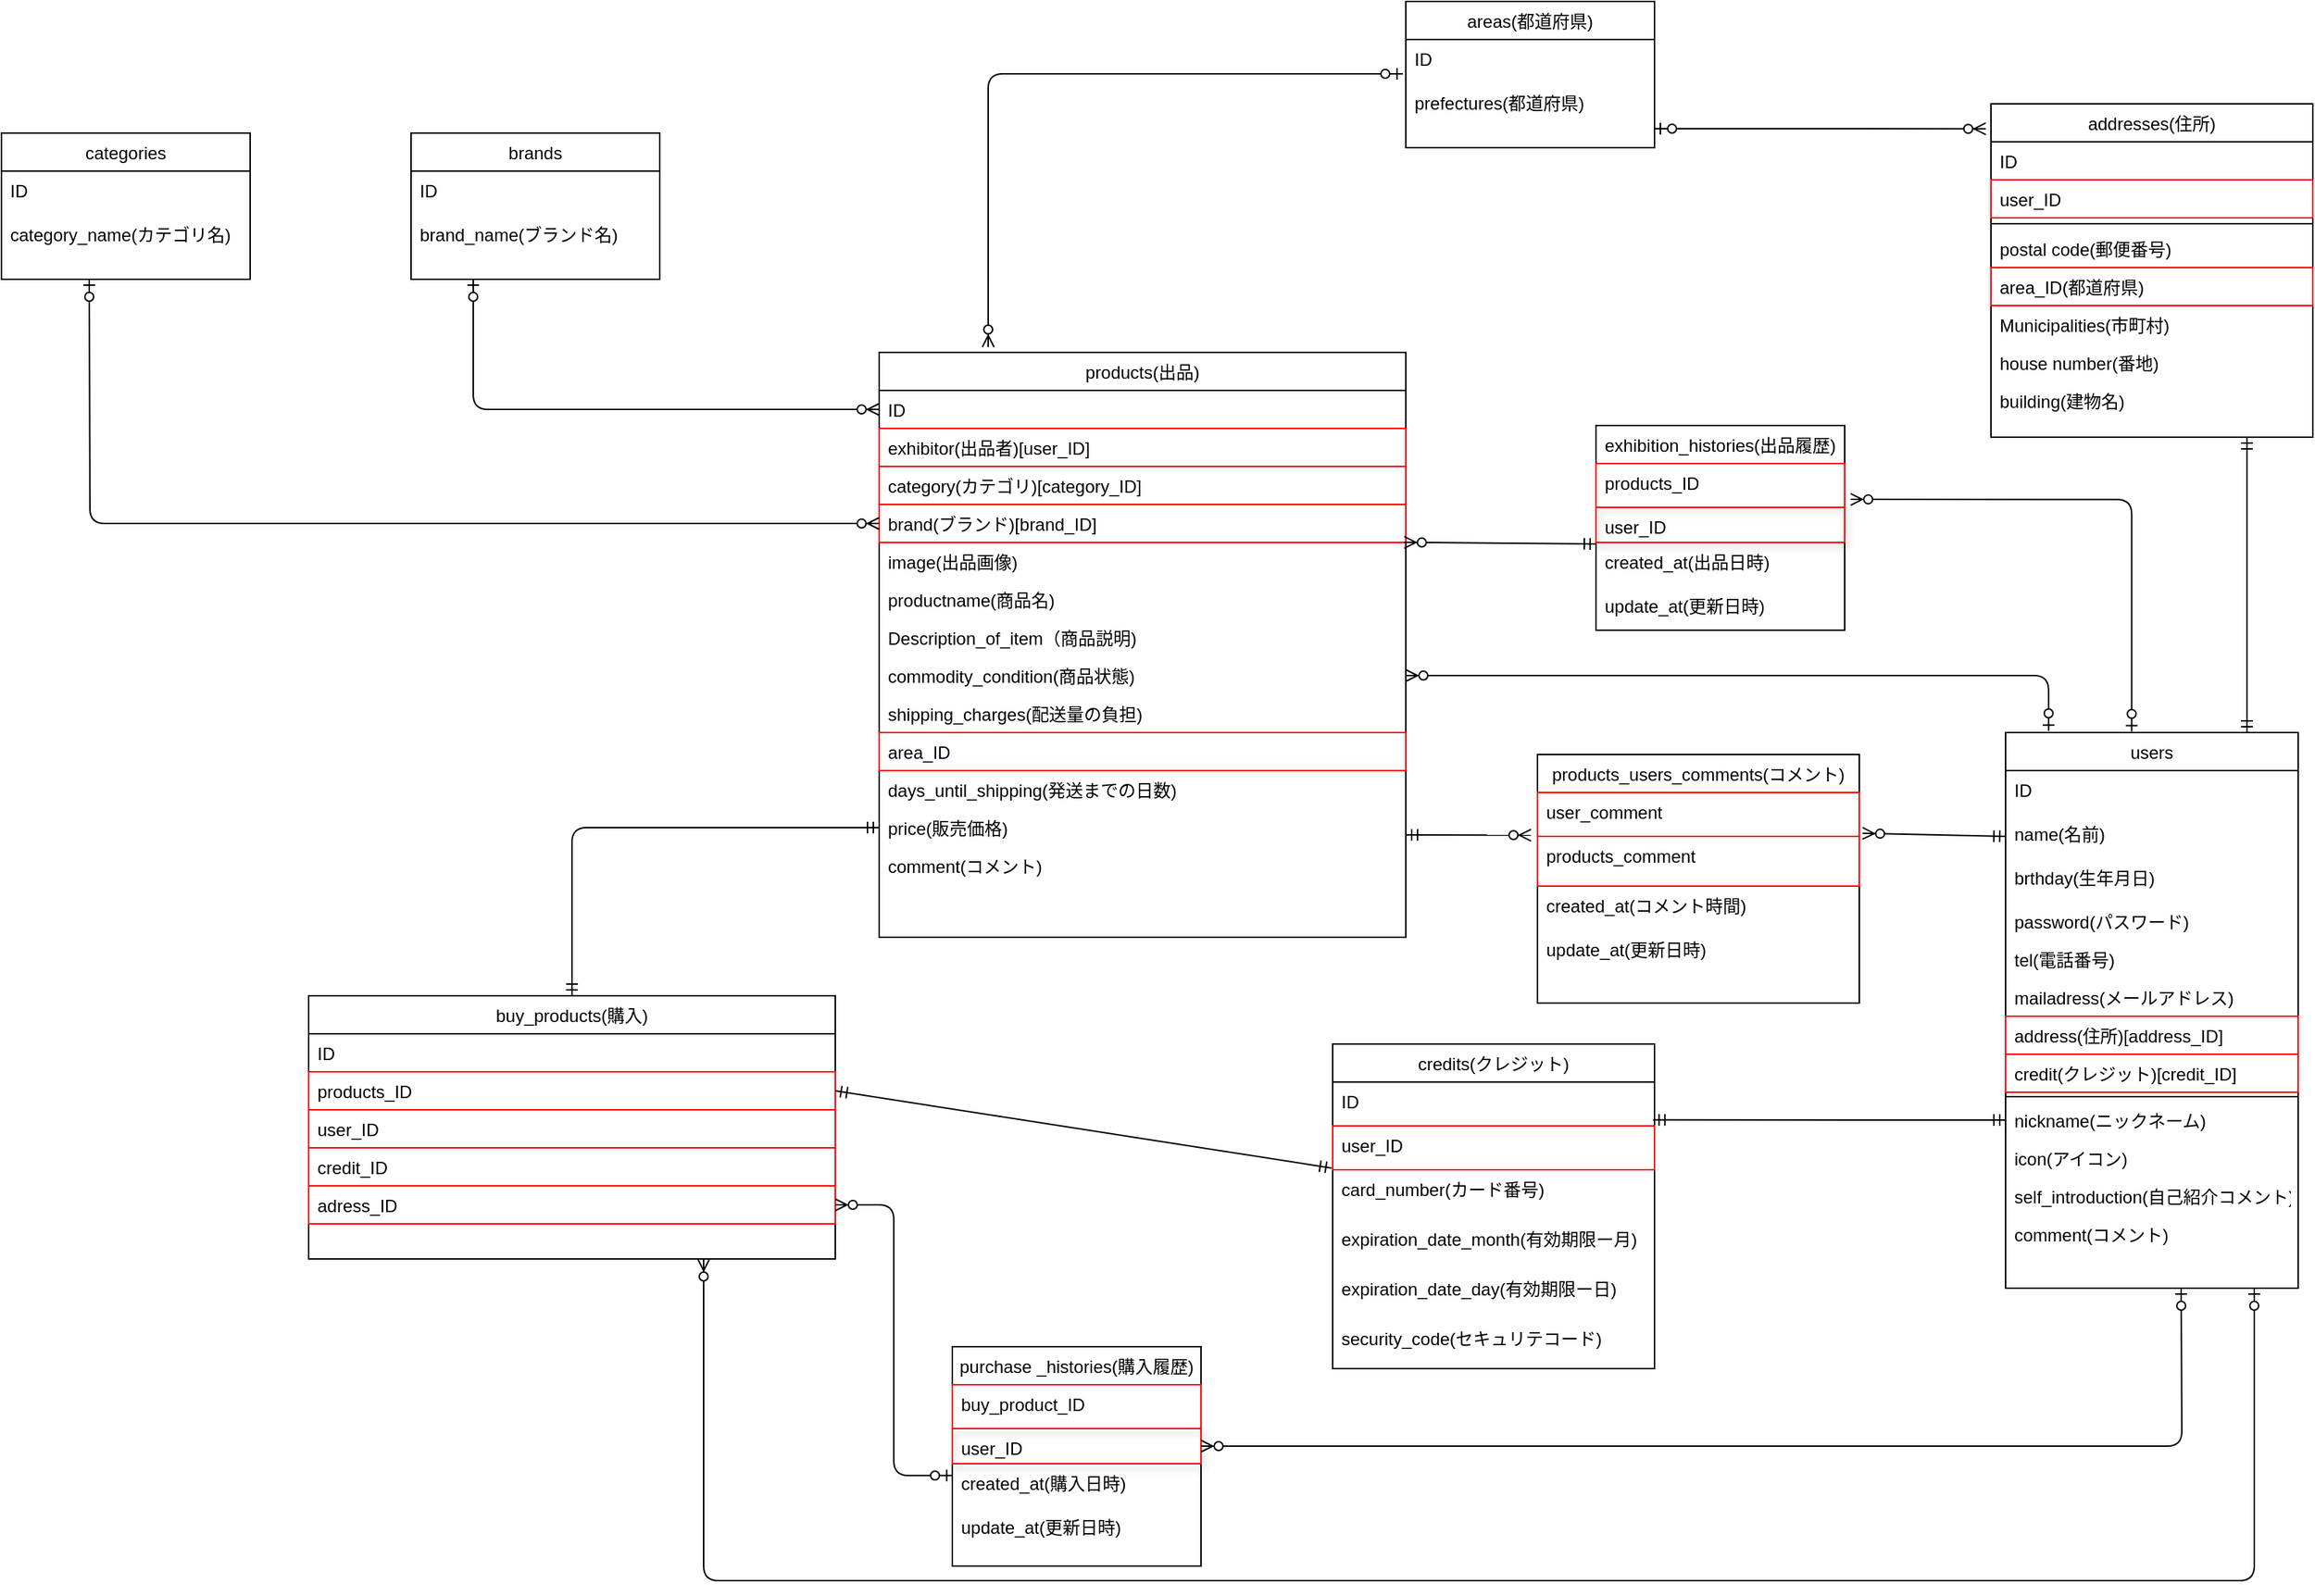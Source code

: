 <mxfile version="13.1.3">
    <diagram id="6hGFLwfOUW9BJ-s0fimq" name="Page-1">
        <mxGraphModel dx="728" dy="529" grid="1" gridSize="10" guides="1" tooltips="1" connect="1" arrows="1" fold="1" page="1" pageScale="1" pageWidth="827" pageHeight="1169" math="0" shadow="0">
            <root>
                <mxCell id="0"/>
                <mxCell id="1" parent="0"/>
                <mxCell id="234" value="products(出品)" style="swimlane;fontStyle=0;align=center;verticalAlign=top;childLayout=stackLayout;horizontal=1;startSize=26;horizontalStack=0;resizeParent=1;resizeLast=0;collapsible=1;marginBottom=0;rounded=0;shadow=0;strokeWidth=1;" parent="1" vertex="1">
                    <mxGeometry x="650" y="310" width="360" height="400" as="geometry">
                        <mxRectangle x="280" y="280" width="160" height="26" as="alternateBounds"/>
                    </mxGeometry>
                </mxCell>
                <mxCell id="235" value="ID" style="text;align=left;verticalAlign=top;spacingLeft=4;spacingRight=4;overflow=hidden;rotatable=0;points=[[0,0.5],[1,0.5]];portConstraint=eastwest;rounded=0;shadow=0;html=0;" parent="234" vertex="1">
                    <mxGeometry y="26" width="360" height="26" as="geometry"/>
                </mxCell>
                <mxCell id="239" value="exhibitor(出品者)[user_ID]" style="text;align=left;verticalAlign=top;spacingLeft=4;spacingRight=4;overflow=hidden;rotatable=0;points=[[0,0.5],[1,0.5]];portConstraint=eastwest;strokeColor=#FF0000;" parent="234" vertex="1">
                    <mxGeometry y="52" width="360" height="26" as="geometry"/>
                </mxCell>
                <mxCell id="242" value="category(カテゴリ)[category_ID]" style="text;align=left;verticalAlign=top;spacingLeft=4;spacingRight=4;overflow=hidden;rotatable=0;points=[[0,0.5],[1,0.5]];portConstraint=eastwest;rounded=0;shadow=0;html=0;strokeColor=#FF0000;" parent="234" vertex="1">
                    <mxGeometry y="78" width="360" height="26" as="geometry"/>
                </mxCell>
                <mxCell id="261" value="brand(ブランド)[brand_ID]" style="text;align=left;verticalAlign=top;spacingLeft=4;spacingRight=4;overflow=hidden;rotatable=0;points=[[0,0.5],[1,0.5]];portConstraint=eastwest;rounded=0;shadow=0;html=0;strokeColor=#FF0000;" parent="234" vertex="1">
                    <mxGeometry y="104" width="360" height="26" as="geometry"/>
                </mxCell>
                <mxCell id="240" value="image(出品画像)" style="text;align=left;verticalAlign=top;spacingLeft=4;spacingRight=4;overflow=hidden;rotatable=0;points=[[0,0.5],[1,0.5]];portConstraint=eastwest;" parent="234" vertex="1">
                    <mxGeometry y="130" width="360" height="26" as="geometry"/>
                </mxCell>
                <mxCell id="262" value="productname(商品名)" style="text;align=left;verticalAlign=top;spacingLeft=4;spacingRight=4;overflow=hidden;rotatable=0;points=[[0,0.5],[1,0.5]];portConstraint=eastwest;rounded=0;shadow=0;html=0;" parent="234" vertex="1">
                    <mxGeometry y="156" width="360" height="26" as="geometry"/>
                </mxCell>
                <mxCell id="263" value="Description_of_item（商品説明)" style="text;align=left;verticalAlign=top;spacingLeft=4;spacingRight=4;overflow=hidden;rotatable=0;points=[[0,0.5],[1,0.5]];portConstraint=eastwest;rounded=0;shadow=0;html=0;" parent="234" vertex="1">
                    <mxGeometry y="182" width="360" height="26" as="geometry"/>
                </mxCell>
                <mxCell id="264" value="commodity_condition(商品状態)" style="text;align=left;verticalAlign=top;spacingLeft=4;spacingRight=4;overflow=hidden;rotatable=0;points=[[0,0.5],[1,0.5]];portConstraint=eastwest;rounded=0;shadow=0;html=0;" parent="234" vertex="1">
                    <mxGeometry y="208" width="360" height="26" as="geometry"/>
                </mxCell>
                <mxCell id="265" value="shipping_charges(配送量の負担)" style="text;align=left;verticalAlign=top;spacingLeft=4;spacingRight=4;overflow=hidden;rotatable=0;points=[[0,0.5],[1,0.5]];portConstraint=eastwest;rounded=0;shadow=0;html=0;" parent="234" vertex="1">
                    <mxGeometry y="234" width="360" height="26" as="geometry"/>
                </mxCell>
                <mxCell id="268" value="area_ID" style="text;align=left;verticalAlign=top;spacingLeft=4;spacingRight=4;overflow=hidden;rotatable=0;points=[[0,0.5],[1,0.5]];portConstraint=eastwest;rounded=0;shadow=0;html=0;strokeColor=#FF0000;" parent="234" vertex="1">
                    <mxGeometry y="260" width="360" height="26" as="geometry"/>
                </mxCell>
                <mxCell id="269" value="days_until_shipping(発送までの日数)" style="text;align=left;verticalAlign=top;spacingLeft=4;spacingRight=4;overflow=hidden;rotatable=0;points=[[0,0.5],[1,0.5]];portConstraint=eastwest;rounded=0;shadow=0;html=0;" parent="234" vertex="1">
                    <mxGeometry y="286" width="360" height="26" as="geometry"/>
                </mxCell>
                <mxCell id="270" value="price(販売価格)" style="text;align=left;verticalAlign=top;spacingLeft=4;spacingRight=4;overflow=hidden;rotatable=0;points=[[0,0.5],[1,0.5]];portConstraint=eastwest;rounded=0;shadow=0;html=0;" parent="234" vertex="1">
                    <mxGeometry y="312" width="360" height="26" as="geometry"/>
                </mxCell>
                <mxCell id="441" value="comment(コメント)" style="text;align=left;verticalAlign=top;spacingLeft=4;spacingRight=4;overflow=hidden;rotatable=0;points=[[0,0.5],[1,0.5]];portConstraint=eastwest;rounded=0;shadow=0;html=0;" parent="234" vertex="1">
                    <mxGeometry y="338" width="360" height="26" as="geometry"/>
                </mxCell>
                <mxCell id="98" value="addresses(住所)" style="swimlane;fontStyle=0;align=center;verticalAlign=top;childLayout=stackLayout;horizontal=1;startSize=26;horizontalStack=0;resizeParent=1;resizeLast=0;collapsible=1;marginBottom=0;rounded=0;shadow=0;strokeWidth=1;" parent="1" vertex="1">
                    <mxGeometry x="1410" y="140" width="220" height="228" as="geometry">
                        <mxRectangle x="550" y="140" width="160" height="26" as="alternateBounds"/>
                    </mxGeometry>
                </mxCell>
                <mxCell id="193" value="ID" style="text;align=left;verticalAlign=top;spacingLeft=4;spacingRight=4;overflow=hidden;rotatable=0;points=[[0,0.5],[1,0.5]];portConstraint=eastwest;rounded=0;shadow=0;html=0;" parent="98" vertex="1">
                    <mxGeometry y="26" width="220" height="26" as="geometry"/>
                </mxCell>
                <mxCell id="129" value="user_ID" style="text;align=left;verticalAlign=top;spacingLeft=4;spacingRight=4;overflow=hidden;rotatable=0;points=[[0,0.5],[1,0.5]];portConstraint=eastwest;rounded=0;shadow=0;html=0;strokeColor=#FF0000;" parent="98" vertex="1">
                    <mxGeometry y="52" width="220" height="26" as="geometry"/>
                </mxCell>
                <mxCell id="104" value="" style="line;html=1;strokeWidth=1;align=left;verticalAlign=middle;spacingTop=-1;spacingLeft=3;spacingRight=3;rotatable=0;labelPosition=right;points=[];portConstraint=eastwest;" parent="98" vertex="1">
                    <mxGeometry y="78" width="220" height="8" as="geometry"/>
                </mxCell>
                <mxCell id="105" value="postal code(郵便番号)" style="text;align=left;verticalAlign=top;spacingLeft=4;spacingRight=4;overflow=hidden;rotatable=0;points=[[0,0.5],[1,0.5]];portConstraint=eastwest;" parent="98" vertex="1">
                    <mxGeometry y="86" width="220" height="26" as="geometry"/>
                </mxCell>
                <mxCell id="106" value="area_ID(都道府県)" style="text;align=left;verticalAlign=top;spacingLeft=4;spacingRight=4;overflow=hidden;rotatable=0;points=[[0,0.5],[1,0.5]];portConstraint=eastwest;strokeColor=#FF0000;" parent="98" vertex="1">
                    <mxGeometry y="112" width="220" height="26" as="geometry"/>
                </mxCell>
                <mxCell id="130" value="Municipalities(市町村)" style="text;align=left;verticalAlign=top;spacingLeft=4;spacingRight=4;overflow=hidden;rotatable=0;points=[[0,0.5],[1,0.5]];portConstraint=eastwest;" parent="98" vertex="1">
                    <mxGeometry y="138" width="220" height="26" as="geometry"/>
                </mxCell>
                <mxCell id="103" value="house number(番地)" style="text;align=left;verticalAlign=top;spacingLeft=4;spacingRight=4;overflow=hidden;rotatable=0;points=[[0,0.5],[1,0.5]];portConstraint=eastwest;rounded=0;shadow=0;html=0;" parent="98" vertex="1">
                    <mxGeometry y="164" width="220" height="26" as="geometry"/>
                </mxCell>
                <mxCell id="132" value="building(建物名)" style="text;align=left;verticalAlign=top;spacingLeft=4;spacingRight=4;overflow=hidden;rotatable=0;points=[[0,0.5],[1,0.5]];portConstraint=eastwest;rounded=0;shadow=0;html=0;" parent="98" vertex="1">
                    <mxGeometry y="190" width="220" height="26" as="geometry"/>
                </mxCell>
                <mxCell id="111" value="users" style="swimlane;fontStyle=0;align=center;verticalAlign=top;childLayout=stackLayout;horizontal=1;startSize=26;horizontalStack=0;resizeParent=1;resizeLast=0;collapsible=1;marginBottom=0;rounded=0;shadow=0;strokeWidth=1;" parent="1" vertex="1">
                    <mxGeometry x="1420" y="570" width="200" height="380" as="geometry">
                        <mxRectangle x="340" y="380" width="170" height="26" as="alternateBounds"/>
                    </mxGeometry>
                </mxCell>
                <mxCell id="128" value="ID" style="text;align=left;verticalAlign=top;spacingLeft=4;spacingRight=4;overflow=hidden;rotatable=0;points=[[0,0.5],[1,0.5]];portConstraint=eastwest;" parent="111" vertex="1">
                    <mxGeometry y="26" width="200" height="30" as="geometry"/>
                </mxCell>
                <mxCell id="123" value="name(名前)" style="text;align=left;verticalAlign=top;spacingLeft=4;spacingRight=4;overflow=hidden;rotatable=0;points=[[0,0.5],[1,0.5]];portConstraint=eastwest;" parent="111" vertex="1">
                    <mxGeometry y="56" width="200" height="30" as="geometry"/>
                </mxCell>
                <mxCell id="124" value="brthday(生年月日)" style="text;align=left;verticalAlign=top;spacingLeft=4;spacingRight=4;overflow=hidden;rotatable=0;points=[[0,0.5],[1,0.5]];portConstraint=eastwest;" parent="111" vertex="1">
                    <mxGeometry y="86" width="200" height="30" as="geometry"/>
                </mxCell>
                <mxCell id="122" value="password(パスワード)" style="text;align=left;verticalAlign=top;spacingLeft=4;spacingRight=4;overflow=hidden;rotatable=0;points=[[0,0.5],[1,0.5]];portConstraint=eastwest;" parent="111" vertex="1">
                    <mxGeometry y="116" width="200" height="26" as="geometry"/>
                </mxCell>
                <mxCell id="197" value="tel(電話番号)" style="text;align=left;verticalAlign=top;spacingLeft=4;spacingRight=4;overflow=hidden;rotatable=0;points=[[0,0.5],[1,0.5]];portConstraint=eastwest;" parent="111" vertex="1">
                    <mxGeometry y="142" width="200" height="26" as="geometry"/>
                </mxCell>
                <mxCell id="198" value="mailadress(メールアドレス)" style="text;align=left;verticalAlign=top;spacingLeft=4;spacingRight=4;overflow=hidden;rotatable=0;points=[[0,0.5],[1,0.5]];portConstraint=eastwest;" parent="111" vertex="1">
                    <mxGeometry y="168" width="200" height="26" as="geometry"/>
                </mxCell>
                <mxCell id="350" value="address(住所)[address_ID]" style="text;align=left;verticalAlign=top;spacingLeft=4;spacingRight=4;overflow=hidden;rotatable=0;points=[[0,0.5],[1,0.5]];portConstraint=eastwest;strokeColor=#FF0000;" parent="111" vertex="1">
                    <mxGeometry y="194" width="200" height="26" as="geometry"/>
                </mxCell>
                <mxCell id="351" value="credit(クレジット)[credit_ID]" style="text;align=left;verticalAlign=top;spacingLeft=4;spacingRight=4;overflow=hidden;rotatable=0;points=[[0,0.5],[1,0.5]];portConstraint=eastwest;strokeColor=#FF0000;" parent="111" vertex="1">
                    <mxGeometry y="220" width="200" height="26" as="geometry"/>
                </mxCell>
                <mxCell id="113" value="" style="line;html=1;strokeWidth=1;align=left;verticalAlign=middle;spacingTop=-1;spacingLeft=3;spacingRight=3;rotatable=0;labelPosition=right;points=[];portConstraint=eastwest;" parent="111" vertex="1">
                    <mxGeometry y="246" width="200" height="6" as="geometry"/>
                </mxCell>
                <mxCell id="112" value="nickname(ニックネーム)" style="text;align=left;verticalAlign=top;spacingLeft=4;spacingRight=4;overflow=hidden;rotatable=0;points=[[0,0.5],[1,0.5]];portConstraint=eastwest;" parent="111" vertex="1">
                    <mxGeometry y="252" width="200" height="26" as="geometry"/>
                </mxCell>
                <mxCell id="195" value="icon(アイコン)" style="text;align=left;verticalAlign=top;spacingLeft=4;spacingRight=4;overflow=hidden;rotatable=0;points=[[0,0.5],[1,0.5]];portConstraint=eastwest;" parent="111" vertex="1">
                    <mxGeometry y="278" width="200" height="26" as="geometry"/>
                </mxCell>
                <mxCell id="214" value="self_introduction(自己紹介コメント)" style="text;align=left;verticalAlign=top;spacingLeft=4;spacingRight=4;overflow=hidden;rotatable=0;points=[[0,0.5],[1,0.5]];portConstraint=eastwest;" parent="111" vertex="1">
                    <mxGeometry y="304" width="200" height="26" as="geometry"/>
                </mxCell>
                <mxCell id="442" value="comment(コメント)" style="text;align=left;verticalAlign=top;spacingLeft=4;spacingRight=4;overflow=hidden;rotatable=0;points=[[0,0.5],[1,0.5]];portConstraint=eastwest;" parent="111" vertex="1">
                    <mxGeometry y="330" width="200" height="26" as="geometry"/>
                </mxCell>
                <mxCell id="300" value="products_users_comments(コメント)" style="swimlane;fontStyle=0;align=center;verticalAlign=top;childLayout=stackLayout;horizontal=1;startSize=26;horizontalStack=0;resizeParent=1;resizeLast=0;collapsible=1;marginBottom=0;rounded=0;shadow=0;strokeWidth=1;" parent="1" vertex="1">
                    <mxGeometry x="1100" y="585" width="220" height="170" as="geometry">
                        <mxRectangle x="340" y="380" width="170" height="26" as="alternateBounds"/>
                    </mxGeometry>
                </mxCell>
                <mxCell id="303" value="user_comment" style="text;align=left;verticalAlign=top;spacingLeft=4;spacingRight=4;overflow=hidden;rotatable=0;points=[[0,0.5],[1,0.5]];portConstraint=eastwest;strokeColor=#FF0000;" parent="300" vertex="1">
                    <mxGeometry y="26" width="220" height="30" as="geometry"/>
                </mxCell>
                <mxCell id="302" value="products_comment" style="text;align=left;verticalAlign=top;spacingLeft=4;spacingRight=4;overflow=hidden;rotatable=0;points=[[0,0.5],[1,0.5]];portConstraint=eastwest;strokeColor=#FF0000;" parent="300" vertex="1">
                    <mxGeometry y="56" width="220" height="34" as="geometry"/>
                </mxCell>
                <mxCell id="447" value="created_at(コメント時間)" style="text;align=left;verticalAlign=top;spacingLeft=4;spacingRight=4;overflow=hidden;rotatable=0;points=[[0,0.5],[1,0.5]];portConstraint=eastwest;" parent="300" vertex="1">
                    <mxGeometry y="90" width="220" height="30" as="geometry"/>
                </mxCell>
                <mxCell id="448" value="update_at(更新日時)" style="text;align=left;verticalAlign=top;spacingLeft=4;spacingRight=4;overflow=hidden;rotatable=0;points=[[0,0.5],[1,0.5]];portConstraint=eastwest;" parent="300" vertex="1">
                    <mxGeometry y="120" width="220" height="30" as="geometry"/>
                </mxCell>
                <mxCell id="329" value="" style="fontSize=12;html=1;endArrow=ERzeroToMany;startArrow=ERmandOne;exitX=0;exitY=0.5;exitDx=0;exitDy=0;entryX=1.01;entryY=-0.061;entryDx=0;entryDy=0;entryPerimeter=0;" parent="1" source="123" target="302" edge="1">
                    <mxGeometry width="100" height="100" relative="1" as="geometry">
                        <mxPoint x="1290" y="730" as="sourcePoint"/>
                        <mxPoint x="1300" y="750" as="targetPoint"/>
                    </mxGeometry>
                </mxCell>
                <mxCell id="332" value="" style="fontSize=12;html=1;endArrow=ERmandOne;startArrow=ERmandOne;entryX=0.5;entryY=0;entryDx=0;entryDy=0;exitX=0.5;exitY=1;exitDx=0;exitDy=0;" parent="1" edge="1">
                    <mxGeometry width="100" height="100" relative="1" as="geometry">
                        <mxPoint x="1585" y="368" as="sourcePoint"/>
                        <mxPoint x="1585" y="570" as="targetPoint"/>
                    </mxGeometry>
                </mxCell>
                <mxCell id="333" value="credits(クレジット)" style="swimlane;fontStyle=0;align=center;verticalAlign=top;childLayout=stackLayout;horizontal=1;startSize=26;horizontalStack=0;resizeParent=1;resizeLast=0;collapsible=1;marginBottom=0;rounded=0;shadow=0;strokeWidth=1;" parent="1" vertex="1">
                    <mxGeometry x="960" y="783" width="220" height="222" as="geometry">
                        <mxRectangle x="340" y="380" width="170" height="26" as="alternateBounds"/>
                    </mxGeometry>
                </mxCell>
                <mxCell id="334" value="ID" style="text;align=left;verticalAlign=top;spacingLeft=4;spacingRight=4;overflow=hidden;rotatable=0;points=[[0,0.5],[1,0.5]];portConstraint=eastwest;" parent="333" vertex="1">
                    <mxGeometry y="26" width="220" height="30" as="geometry"/>
                </mxCell>
                <mxCell id="336" value="user_ID" style="text;align=left;verticalAlign=top;spacingLeft=4;spacingRight=4;overflow=hidden;rotatable=0;points=[[0,0.5],[1,0.5]];portConstraint=eastwest;strokeColor=#FF0000;" parent="333" vertex="1">
                    <mxGeometry y="56" width="220" height="30" as="geometry"/>
                </mxCell>
                <mxCell id="335" value="card_number(カード番号)" style="text;align=left;verticalAlign=top;spacingLeft=4;spacingRight=4;overflow=hidden;rotatable=0;points=[[0,0.5],[1,0.5]];portConstraint=eastwest;" parent="333" vertex="1">
                    <mxGeometry y="86" width="220" height="34" as="geometry"/>
                </mxCell>
                <mxCell id="341" value="expiration_date_month(有効期限ー月)" style="text;align=left;verticalAlign=top;spacingLeft=4;spacingRight=4;overflow=hidden;rotatable=0;points=[[0,0.5],[1,0.5]];portConstraint=eastwest;" parent="333" vertex="1">
                    <mxGeometry y="120" width="220" height="34" as="geometry"/>
                </mxCell>
                <mxCell id="342" value="expiration_date_day(有効期限ー日)" style="text;align=left;verticalAlign=top;spacingLeft=4;spacingRight=4;overflow=hidden;rotatable=0;points=[[0,0.5],[1,0.5]];portConstraint=eastwest;" parent="333" vertex="1">
                    <mxGeometry y="154" width="220" height="34" as="geometry"/>
                </mxCell>
                <mxCell id="343" value="security_code(セキュリテコード)" style="text;align=left;verticalAlign=top;spacingLeft=4;spacingRight=4;overflow=hidden;rotatable=0;points=[[0,0.5],[1,0.5]];portConstraint=eastwest;" parent="333" vertex="1">
                    <mxGeometry y="188" width="220" height="34" as="geometry"/>
                </mxCell>
                <mxCell id="345" value="" style="fontSize=12;html=1;endArrow=ERmandOne;startArrow=ERmandOne;exitX=0.996;exitY=-0.137;exitDx=0;exitDy=0;exitPerimeter=0;entryX=0;entryY=0.5;entryDx=0;entryDy=0;" parent="1" source="336" target="112" edge="1">
                    <mxGeometry width="100" height="100" relative="1" as="geometry">
                        <mxPoint x="1200" y="860" as="sourcePoint"/>
                        <mxPoint x="1370" y="880" as="targetPoint"/>
                    </mxGeometry>
                </mxCell>
                <mxCell id="354" value="brands" style="swimlane;fontStyle=0;align=center;verticalAlign=top;childLayout=stackLayout;horizontal=1;startSize=26;horizontalStack=0;resizeParent=1;resizeLast=0;collapsible=1;marginBottom=0;rounded=0;shadow=0;strokeWidth=1;" parent="1" vertex="1">
                    <mxGeometry x="330" y="160" width="170" height="100" as="geometry">
                        <mxRectangle x="340" y="380" width="170" height="26" as="alternateBounds"/>
                    </mxGeometry>
                </mxCell>
                <mxCell id="355" value="ID" style="text;align=left;verticalAlign=top;spacingLeft=4;spacingRight=4;overflow=hidden;rotatable=0;points=[[0,0.5],[1,0.5]];portConstraint=eastwest;" parent="354" vertex="1">
                    <mxGeometry y="26" width="170" height="30" as="geometry"/>
                </mxCell>
                <mxCell id="359" value="brand_name(ブランド名)" style="text;align=left;verticalAlign=top;spacingLeft=4;spacingRight=4;overflow=hidden;rotatable=0;points=[[0,0.5],[1,0.5]];portConstraint=eastwest;" parent="354" vertex="1">
                    <mxGeometry y="56" width="170" height="30" as="geometry"/>
                </mxCell>
                <mxCell id="361" value="categories" style="swimlane;fontStyle=0;align=center;verticalAlign=top;childLayout=stackLayout;horizontal=1;startSize=26;horizontalStack=0;resizeParent=1;resizeLast=0;collapsible=1;marginBottom=0;rounded=0;shadow=0;strokeWidth=1;" parent="1" vertex="1">
                    <mxGeometry x="50" y="160" width="170" height="100" as="geometry">
                        <mxRectangle x="340" y="380" width="170" height="26" as="alternateBounds"/>
                    </mxGeometry>
                </mxCell>
                <mxCell id="362" value="ID" style="text;align=left;verticalAlign=top;spacingLeft=4;spacingRight=4;overflow=hidden;rotatable=0;points=[[0,0.5],[1,0.5]];portConstraint=eastwest;" parent="361" vertex="1">
                    <mxGeometry y="26" width="170" height="30" as="geometry"/>
                </mxCell>
                <mxCell id="364" value="category_name(カテゴリ名)" style="text;align=left;verticalAlign=top;spacingLeft=4;spacingRight=4;overflow=hidden;rotatable=0;points=[[0,0.5],[1,0.5]];portConstraint=eastwest;" parent="361" vertex="1">
                    <mxGeometry y="56" width="170" height="30" as="geometry"/>
                </mxCell>
                <mxCell id="366" value="areas(都道府県)" style="swimlane;fontStyle=0;align=center;verticalAlign=top;childLayout=stackLayout;horizontal=1;startSize=26;horizontalStack=0;resizeParent=1;resizeLast=0;collapsible=1;marginBottom=0;rounded=0;shadow=0;strokeWidth=1;" parent="1" vertex="1">
                    <mxGeometry x="1010" y="70" width="170" height="100" as="geometry">
                        <mxRectangle x="340" y="380" width="170" height="26" as="alternateBounds"/>
                    </mxGeometry>
                </mxCell>
                <mxCell id="367" value="ID" style="text;align=left;verticalAlign=top;spacingLeft=4;spacingRight=4;overflow=hidden;rotatable=0;points=[[0,0.5],[1,0.5]];portConstraint=eastwest;" parent="366" vertex="1">
                    <mxGeometry y="26" width="170" height="30" as="geometry"/>
                </mxCell>
                <mxCell id="435" value="prefectures(都道府県) " style="text;align=left;verticalAlign=top;spacingLeft=4;spacingRight=4;overflow=hidden;rotatable=0;points=[[0,0.5],[1,0.5]];portConstraint=eastwest;strokeColor=none;" parent="366" vertex="1">
                    <mxGeometry y="56" width="170" height="26" as="geometry"/>
                </mxCell>
                <mxCell id="398" value="" style="edgeStyle=orthogonalEdgeStyle;fontSize=12;html=1;endArrow=ERzeroToMany;startArrow=ERzeroToOne;entryX=0;entryY=0.5;entryDx=0;entryDy=0;" parent="1" target="261" edge="1">
                    <mxGeometry width="100" height="100" relative="1" as="geometry">
                        <mxPoint x="110" y="260" as="sourcePoint"/>
                        <mxPoint x="610" y="380" as="targetPoint"/>
                    </mxGeometry>
                </mxCell>
                <mxCell id="399" value="" style="edgeStyle=orthogonalEdgeStyle;fontSize=12;html=1;endArrow=ERzeroToMany;startArrow=ERzeroToOne;exitX=0.25;exitY=1;exitDx=0;exitDy=0;entryX=0;entryY=0.5;entryDx=0;entryDy=0;" parent="1" source="354" target="235" edge="1">
                    <mxGeometry width="100" height="100" relative="1" as="geometry">
                        <mxPoint x="340" y="360" as="sourcePoint"/>
                        <mxPoint x="570" y="380" as="targetPoint"/>
                    </mxGeometry>
                </mxCell>
                <mxCell id="381" value="buy_products(購入)" style="swimlane;fontStyle=0;align=center;verticalAlign=top;childLayout=stackLayout;horizontal=1;startSize=26;horizontalStack=0;resizeParent=1;resizeLast=0;collapsible=1;marginBottom=0;rounded=0;shadow=0;strokeWidth=1;" parent="1" vertex="1">
                    <mxGeometry x="260" y="750" width="360" height="180" as="geometry">
                        <mxRectangle x="280" y="280" width="160" height="26" as="alternateBounds"/>
                    </mxGeometry>
                </mxCell>
                <mxCell id="382" value="ID" style="text;align=left;verticalAlign=top;spacingLeft=4;spacingRight=4;overflow=hidden;rotatable=0;points=[[0,0.5],[1,0.5]];portConstraint=eastwest;rounded=0;shadow=0;html=0;" parent="381" vertex="1">
                    <mxGeometry y="26" width="360" height="26" as="geometry"/>
                </mxCell>
                <mxCell id="393" value="products_ID" style="text;align=left;verticalAlign=top;spacingLeft=4;spacingRight=4;overflow=hidden;rotatable=0;points=[[0,0.5],[1,0.5]];portConstraint=eastwest;rounded=0;shadow=0;html=0;strokeColor=#FF0000;" parent="381" vertex="1">
                    <mxGeometry y="52" width="360" height="26" as="geometry"/>
                </mxCell>
                <mxCell id="383" value="user_ID" style="text;align=left;verticalAlign=top;spacingLeft=4;spacingRight=4;overflow=hidden;rotatable=0;points=[[0,0.5],[1,0.5]];portConstraint=eastwest;strokeColor=#FF0000;" parent="381" vertex="1">
                    <mxGeometry y="78" width="360" height="26" as="geometry"/>
                </mxCell>
                <mxCell id="392" value="credit_ID" style="text;align=left;verticalAlign=top;spacingLeft=4;spacingRight=4;overflow=hidden;rotatable=0;points=[[0,0.5],[1,0.5]];portConstraint=eastwest;rounded=0;shadow=0;html=0;strokeColor=#FF0000;" parent="381" vertex="1">
                    <mxGeometry y="104" width="360" height="26" as="geometry"/>
                </mxCell>
                <mxCell id="384" value="adress_ID" style="text;align=left;verticalAlign=top;spacingLeft=4;spacingRight=4;overflow=hidden;rotatable=0;points=[[0,0.5],[1,0.5]];portConstraint=eastwest;rounded=0;shadow=0;html=0;strokeColor=#FF0000;" parent="381" vertex="1">
                    <mxGeometry y="130" width="360" height="26" as="geometry"/>
                </mxCell>
                <mxCell id="402" value="" style="edgeStyle=orthogonalEdgeStyle;fontSize=12;html=1;endArrow=ERmandOne;startArrow=ERmandOne;exitX=0.5;exitY=0;exitDx=0;exitDy=0;entryX=0;entryY=0.5;entryDx=0;entryDy=0;" parent="1" source="381" target="270" edge="1">
                    <mxGeometry width="100" height="100" relative="1" as="geometry">
                        <mxPoint x="790" y="680" as="sourcePoint"/>
                        <mxPoint x="500" y="540" as="targetPoint"/>
                    </mxGeometry>
                </mxCell>
                <mxCell id="404" value="" style="edgeStyle=orthogonalEdgeStyle;fontSize=12;html=1;endArrow=ERzeroToMany;startArrow=ERzeroToOne;entryX=0.207;entryY=-0.009;entryDx=0;entryDy=0;entryPerimeter=0;exitX=-0.012;exitY=0.783;exitDx=0;exitDy=0;exitPerimeter=0;" parent="1" source="367" target="234" edge="1">
                    <mxGeometry width="100" height="100" relative="1" as="geometry">
                        <mxPoint x="820" y="141" as="sourcePoint"/>
                        <mxPoint x="730" y="230" as="targetPoint"/>
                    </mxGeometry>
                </mxCell>
                <mxCell id="429" value="exhibition_histories(出品履歴)" style="swimlane;fontStyle=0;align=center;verticalAlign=top;childLayout=stackLayout;horizontal=1;startSize=26;horizontalStack=0;resizeParent=1;resizeLast=0;collapsible=1;marginBottom=0;rounded=0;shadow=0;strokeWidth=1;" parent="1" vertex="1">
                    <mxGeometry x="1140" y="360" width="170" height="140" as="geometry">
                        <mxRectangle x="340" y="380" width="170" height="26" as="alternateBounds"/>
                    </mxGeometry>
                </mxCell>
                <mxCell id="430" value="products_ID" style="text;align=left;verticalAlign=top;spacingLeft=4;spacingRight=4;overflow=hidden;rotatable=0;points=[[0,0.5],[1,0.5]];portConstraint=eastwest;strokeColor=#FF0000;" parent="429" vertex="1">
                    <mxGeometry y="26" width="170" height="30" as="geometry"/>
                </mxCell>
                <mxCell id="431" value="user_ID" style="text;align=left;verticalAlign=top;spacingLeft=4;spacingRight=4;overflow=hidden;rotatable=0;points=[[0,0.5],[1,0.5]];portConstraint=eastwest;shadow=1;strokeColor=#FF0000;" parent="429" vertex="1">
                    <mxGeometry y="56" width="170" height="24" as="geometry"/>
                </mxCell>
                <mxCell id="432" value="created_at(出品日時)" style="text;align=left;verticalAlign=top;spacingLeft=4;spacingRight=4;overflow=hidden;rotatable=0;points=[[0,0.5],[1,0.5]];portConstraint=eastwest;" parent="429" vertex="1">
                    <mxGeometry y="80" width="170" height="30" as="geometry"/>
                </mxCell>
                <mxCell id="445" value="update_at(更新日時)" style="text;align=left;verticalAlign=top;spacingLeft=4;spacingRight=4;overflow=hidden;rotatable=0;points=[[0,0.5],[1,0.5]];portConstraint=eastwest;" parent="429" vertex="1">
                    <mxGeometry y="110" width="170" height="30" as="geometry"/>
                </mxCell>
                <mxCell id="405" value="purchase _histories(購入履歴)" style="swimlane;fontStyle=0;align=center;verticalAlign=top;childLayout=stackLayout;horizontal=1;startSize=26;horizontalStack=0;resizeParent=1;resizeLast=0;collapsible=1;marginBottom=0;rounded=0;shadow=0;strokeWidth=1;" parent="1" vertex="1">
                    <mxGeometry x="700" y="990" width="170" height="150" as="geometry">
                        <mxRectangle x="340" y="380" width="170" height="26" as="alternateBounds"/>
                    </mxGeometry>
                </mxCell>
                <mxCell id="407" value="buy_product_ID" style="text;align=left;verticalAlign=top;spacingLeft=4;spacingRight=4;overflow=hidden;rotatable=0;points=[[0,0.5],[1,0.5]];portConstraint=eastwest;strokeColor=#FF0000;" parent="405" vertex="1">
                    <mxGeometry y="26" width="170" height="30" as="geometry"/>
                </mxCell>
                <mxCell id="408" value="user_ID" style="text;align=left;verticalAlign=top;spacingLeft=4;spacingRight=4;overflow=hidden;rotatable=0;points=[[0,0.5],[1,0.5]];portConstraint=eastwest;shadow=1;strokeColor=#FF0000;" parent="405" vertex="1">
                    <mxGeometry y="56" width="170" height="24" as="geometry"/>
                </mxCell>
                <mxCell id="409" value="created_at(購入日時)" style="text;align=left;verticalAlign=top;spacingLeft=4;spacingRight=4;overflow=hidden;rotatable=0;points=[[0,0.5],[1,0.5]];portConstraint=eastwest;" parent="405" vertex="1">
                    <mxGeometry y="80" width="170" height="30" as="geometry"/>
                </mxCell>
                <mxCell id="446" value="update_at(更新日時)" style="text;align=left;verticalAlign=top;spacingLeft=4;spacingRight=4;overflow=hidden;rotatable=0;points=[[0,0.5],[1,0.5]];portConstraint=eastwest;" parent="405" vertex="1">
                    <mxGeometry y="110" width="170" height="30" as="geometry"/>
                </mxCell>
                <mxCell id="410" value="" style="edgeStyle=orthogonalEdgeStyle;fontSize=12;html=1;endArrow=ERzeroToMany;startArrow=ERzeroToOne;exitX=0.001;exitY=0.27;exitDx=0;exitDy=0;exitPerimeter=0;" parent="1" source="409" target="384" edge="1">
                    <mxGeometry width="100" height="100" relative="1" as="geometry">
                        <mxPoint x="480" y="960" as="sourcePoint"/>
                        <mxPoint x="390" y="970" as="targetPoint"/>
                    </mxGeometry>
                </mxCell>
                <mxCell id="425" value="" style="edgeStyle=orthogonalEdgeStyle;fontSize=12;html=1;endArrow=ERzeroToMany;startArrow=ERzeroToOne;entryX=1;entryY=0.5;entryDx=0;entryDy=0;" parent="1" target="408" edge="1">
                    <mxGeometry width="100" height="100" relative="1" as="geometry">
                        <mxPoint x="1540" y="950" as="sourcePoint"/>
                        <mxPoint x="1230" y="1100" as="targetPoint"/>
                    </mxGeometry>
                </mxCell>
                <mxCell id="426" value="" style="fontSize=12;html=1;endArrow=ERmandOne;startArrow=ERmandOne;exitX=1;exitY=0.5;exitDx=0;exitDy=0;entryX=-0.003;entryY=-0.034;entryDx=0;entryDy=0;entryPerimeter=0;" parent="1" source="393" target="335" edge="1">
                    <mxGeometry width="100" height="100" relative="1" as="geometry">
                        <mxPoint x="720" y="890" as="sourcePoint"/>
                        <mxPoint x="820" y="790" as="targetPoint"/>
                    </mxGeometry>
                </mxCell>
                <mxCell id="428" value="" style="fontSize=12;html=1;endArrow=ERzeroToMany;startArrow=ERmandOne;entryX=-0.02;entryY=0.972;entryDx=0;entryDy=0;entryPerimeter=0;" parent="1" target="303" edge="1">
                    <mxGeometry width="100" height="100" relative="1" as="geometry">
                        <mxPoint x="1010" y="640" as="sourcePoint"/>
                        <mxPoint x="1130" y="750" as="targetPoint"/>
                    </mxGeometry>
                </mxCell>
                <mxCell id="433" value="" style="edgeStyle=orthogonalEdgeStyle;fontSize=12;html=1;endArrow=ERzeroToMany;startArrow=ERzeroToOne;exitX=0.431;exitY=-0.002;exitDx=0;exitDy=0;exitPerimeter=0;entryX=1.024;entryY=-0.227;entryDx=0;entryDy=0;entryPerimeter=0;" parent="1" source="111" target="431" edge="1">
                    <mxGeometry width="100" height="100" relative="1" as="geometry">
                        <mxPoint x="1510" y="520" as="sourcePoint"/>
                        <mxPoint x="1210" y="410" as="targetPoint"/>
                    </mxGeometry>
                </mxCell>
                <mxCell id="434" value="" style="fontSize=12;html=1;endArrow=ERzeroToMany;startArrow=ERmandOne;exitX=0;exitY=0.5;exitDx=0;exitDy=0;entryX=0.997;entryY=-0.004;entryDx=0;entryDy=0;entryPerimeter=0;" parent="1" target="240" edge="1">
                    <mxGeometry width="100" height="100" relative="1" as="geometry">
                        <mxPoint x="1140" y="441" as="sourcePoint"/>
                        <mxPoint x="1020" y="440" as="targetPoint"/>
                    </mxGeometry>
                </mxCell>
                <mxCell id="436" value="" style="fontSize=12;html=1;endArrow=ERzeroToMany;startArrow=ERzeroToOne;entryX=-0.016;entryY=0.075;entryDx=0;entryDy=0;entryPerimeter=0;" parent="1" target="98" edge="1">
                    <mxGeometry width="100" height="100" relative="1" as="geometry">
                        <mxPoint x="1180" y="157" as="sourcePoint"/>
                        <mxPoint x="1200" y="150" as="targetPoint"/>
                    </mxGeometry>
                </mxCell>
                <mxCell id="437" value="" style="edgeStyle=orthogonalEdgeStyle;fontSize=12;html=1;endArrow=ERzeroToMany;startArrow=ERzeroToOne;entryX=1;entryY=0.5;entryDx=0;entryDy=0;exitX=0.147;exitY=-0.003;exitDx=0;exitDy=0;exitPerimeter=0;" parent="1" source="111" target="264" edge="1">
                    <mxGeometry width="100" height="100" relative="1" as="geometry">
                        <mxPoint x="1450" y="560" as="sourcePoint"/>
                        <mxPoint x="1150" y="517" as="targetPoint"/>
                    </mxGeometry>
                </mxCell>
                <mxCell id="439" value="" style="edgeStyle=orthogonalEdgeStyle;fontSize=12;html=1;endArrow=ERzeroToMany;startArrow=ERzeroToOne;entryX=0.75;entryY=1;entryDx=0;entryDy=0;" parent="1" target="381" edge="1">
                    <mxGeometry width="100" height="100" relative="1" as="geometry">
                        <mxPoint x="1590" y="950" as="sourcePoint"/>
                        <mxPoint x="530" y="1040" as="targetPoint"/>
                        <Array as="points">
                            <mxPoint x="1590" y="1150"/>
                            <mxPoint x="530" y="1150"/>
                        </Array>
                    </mxGeometry>
                </mxCell>
            </root>
        </mxGraphModel>
    </diagram>
</mxfile>